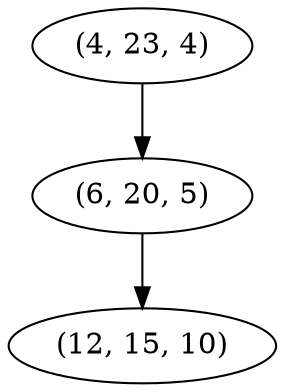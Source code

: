 digraph tree {
    "(4, 23, 4)";
    "(6, 20, 5)";
    "(12, 15, 10)";
    "(4, 23, 4)" -> "(6, 20, 5)";
    "(6, 20, 5)" -> "(12, 15, 10)";
}
